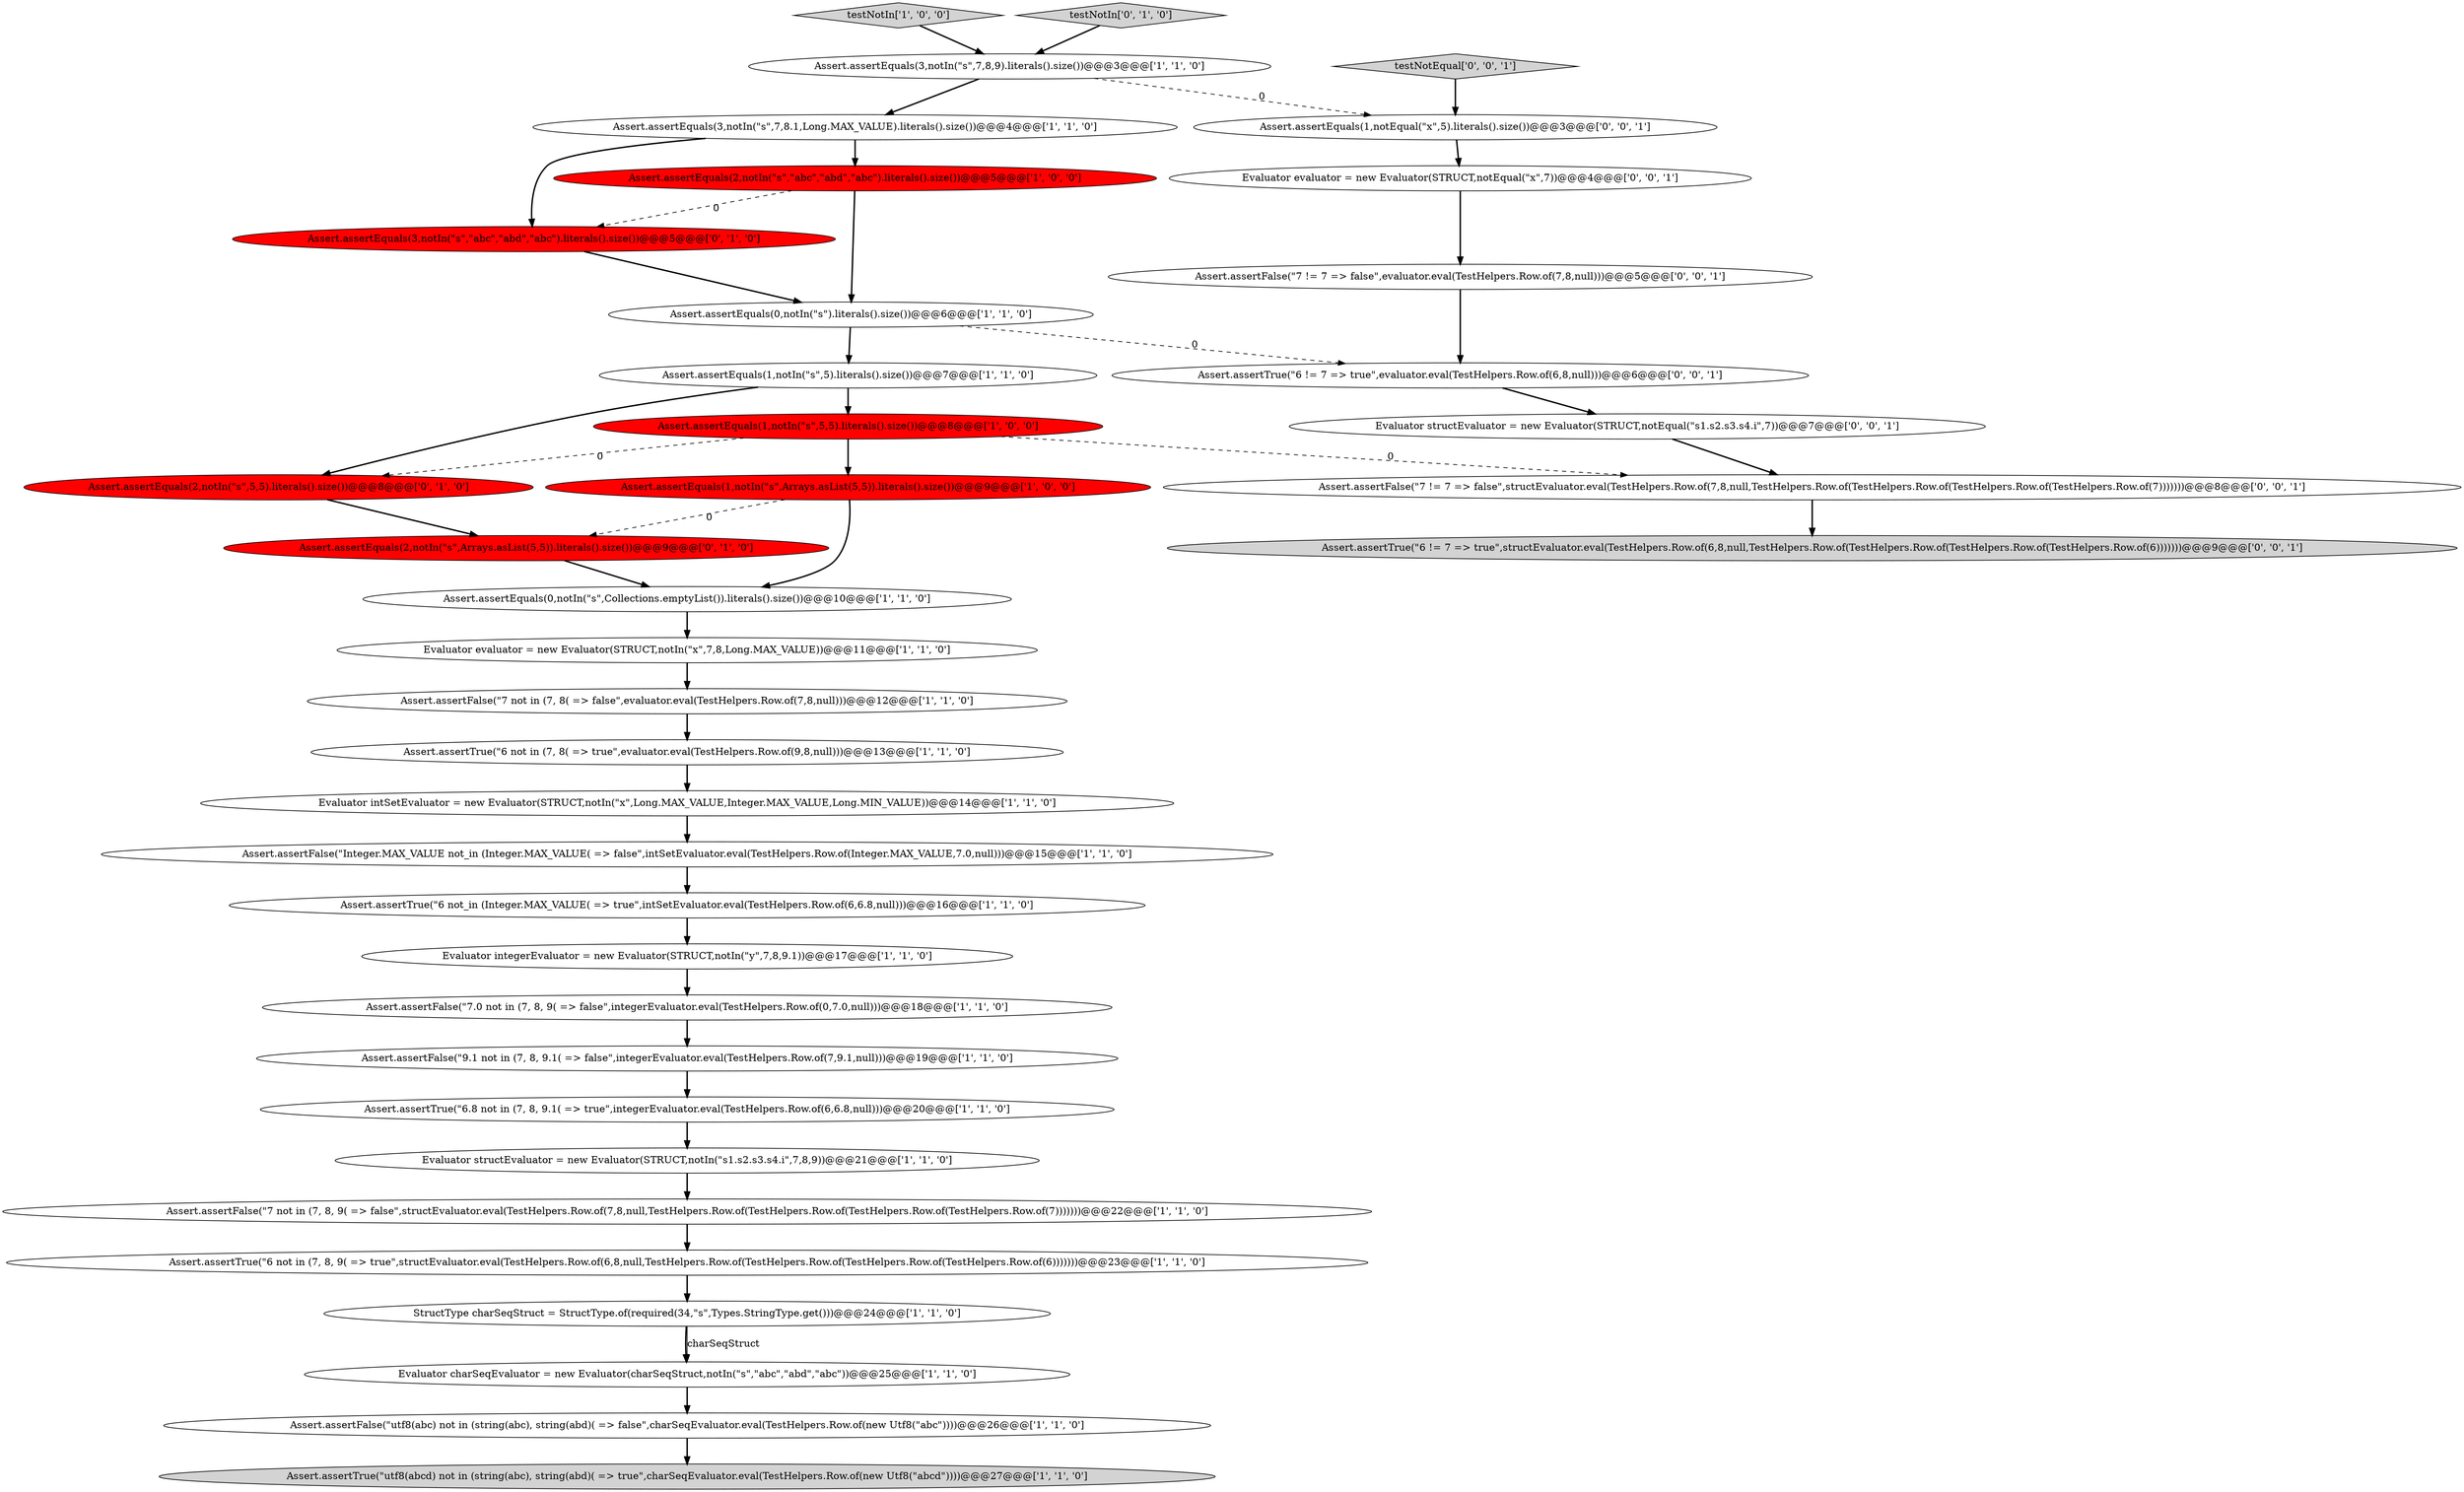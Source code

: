 digraph {
14 [style = filled, label = "Assert.assertTrue(\"6.8 not in (7, 8, 9.1( => true\",integerEvaluator.eval(TestHelpers.Row.of(6,6.8,null)))@@@20@@@['1', '1', '0']", fillcolor = white, shape = ellipse image = "AAA0AAABBB1BBB"];
20 [style = filled, label = "StructType charSeqStruct = StructType.of(required(34,\"s\",Types.StringType.get()))@@@24@@@['1', '1', '0']", fillcolor = white, shape = ellipse image = "AAA0AAABBB1BBB"];
13 [style = filled, label = "Assert.assertEquals(1,notIn(\"s\",5,5).literals().size())@@@8@@@['1', '0', '0']", fillcolor = red, shape = ellipse image = "AAA1AAABBB1BBB"];
36 [style = filled, label = "Assert.assertEquals(1,notEqual(\"x\",5).literals().size())@@@3@@@['0', '0', '1']", fillcolor = white, shape = ellipse image = "AAA0AAABBB3BBB"];
3 [style = filled, label = "Assert.assertEquals(1,notIn(\"s\",5).literals().size())@@@7@@@['1', '1', '0']", fillcolor = white, shape = ellipse image = "AAA0AAABBB1BBB"];
28 [style = filled, label = "Assert.assertEquals(2,notIn(\"s\",5,5).literals().size())@@@8@@@['0', '1', '0']", fillcolor = red, shape = ellipse image = "AAA1AAABBB2BBB"];
22 [style = filled, label = "Evaluator intSetEvaluator = new Evaluator(STRUCT,notIn(\"x\",Long.MAX_VALUE,Integer.MAX_VALUE,Long.MIN_VALUE))@@@14@@@['1', '1', '0']", fillcolor = white, shape = ellipse image = "AAA0AAABBB1BBB"];
2 [style = filled, label = "Evaluator charSeqEvaluator = new Evaluator(charSeqStruct,notIn(\"s\",\"abc\",\"abd\",\"abc\"))@@@25@@@['1', '1', '0']", fillcolor = white, shape = ellipse image = "AAA0AAABBB1BBB"];
15 [style = filled, label = "Evaluator integerEvaluator = new Evaluator(STRUCT,notIn(\"y\",7,8,9.1))@@@17@@@['1', '1', '0']", fillcolor = white, shape = ellipse image = "AAA0AAABBB1BBB"];
23 [style = filled, label = "Evaluator evaluator = new Evaluator(STRUCT,notIn(\"x\",7,8,Long.MAX_VALUE))@@@11@@@['1', '1', '0']", fillcolor = white, shape = ellipse image = "AAA0AAABBB1BBB"];
31 [style = filled, label = "Evaluator evaluator = new Evaluator(STRUCT,notEqual(\"x\",7))@@@4@@@['0', '0', '1']", fillcolor = white, shape = ellipse image = "AAA0AAABBB3BBB"];
12 [style = filled, label = "Assert.assertEquals(0,notIn(\"s\",Collections.emptyList()).literals().size())@@@10@@@['1', '1', '0']", fillcolor = white, shape = ellipse image = "AAA0AAABBB1BBB"];
1 [style = filled, label = "Assert.assertFalse(\"7 not in (7, 8, 9( => false\",structEvaluator.eval(TestHelpers.Row.of(7,8,null,TestHelpers.Row.of(TestHelpers.Row.of(TestHelpers.Row.of(TestHelpers.Row.of(7)))))))@@@22@@@['1', '1', '0']", fillcolor = white, shape = ellipse image = "AAA0AAABBB1BBB"];
9 [style = filled, label = "Assert.assertTrue(\"6 not_in (Integer.MAX_VALUE( => true\",intSetEvaluator.eval(TestHelpers.Row.of(6,6.8,null)))@@@16@@@['1', '1', '0']", fillcolor = white, shape = ellipse image = "AAA0AAABBB1BBB"];
16 [style = filled, label = "Assert.assertFalse(\"7.0 not in (7, 8, 9( => false\",integerEvaluator.eval(TestHelpers.Row.of(0,7.0,null)))@@@18@@@['1', '1', '0']", fillcolor = white, shape = ellipse image = "AAA0AAABBB1BBB"];
18 [style = filled, label = "Assert.assertFalse(\"7 not in (7, 8( => false\",evaluator.eval(TestHelpers.Row.of(7,8,null)))@@@12@@@['1', '1', '0']", fillcolor = white, shape = ellipse image = "AAA0AAABBB1BBB"];
17 [style = filled, label = "Assert.assertEquals(3,notIn(\"s\",7,8,9).literals().size())@@@3@@@['1', '1', '0']", fillcolor = white, shape = ellipse image = "AAA0AAABBB1BBB"];
29 [style = filled, label = "Assert.assertEquals(2,notIn(\"s\",Arrays.asList(5,5)).literals().size())@@@9@@@['0', '1', '0']", fillcolor = red, shape = ellipse image = "AAA1AAABBB2BBB"];
7 [style = filled, label = "testNotIn['1', '0', '0']", fillcolor = lightgray, shape = diamond image = "AAA0AAABBB1BBB"];
19 [style = filled, label = "Assert.assertFalse(\"Integer.MAX_VALUE not_in (Integer.MAX_VALUE( => false\",intSetEvaluator.eval(TestHelpers.Row.of(Integer.MAX_VALUE,7.0,null)))@@@15@@@['1', '1', '0']", fillcolor = white, shape = ellipse image = "AAA0AAABBB1BBB"];
21 [style = filled, label = "Assert.assertFalse(\"utf8(abc) not in (string(abc), string(abd)( => false\",charSeqEvaluator.eval(TestHelpers.Row.of(new Utf8(\"abc\"))))@@@26@@@['1', '1', '0']", fillcolor = white, shape = ellipse image = "AAA0AAABBB1BBB"];
30 [style = filled, label = "Assert.assertFalse(\"7 != 7 => false\",structEvaluator.eval(TestHelpers.Row.of(7,8,null,TestHelpers.Row.of(TestHelpers.Row.of(TestHelpers.Row.of(TestHelpers.Row.of(7)))))))@@@8@@@['0', '0', '1']", fillcolor = white, shape = ellipse image = "AAA0AAABBB3BBB"];
32 [style = filled, label = "Assert.assertFalse(\"7 != 7 => false\",evaluator.eval(TestHelpers.Row.of(7,8,null)))@@@5@@@['0', '0', '1']", fillcolor = white, shape = ellipse image = "AAA0AAABBB3BBB"];
37 [style = filled, label = "Evaluator structEvaluator = new Evaluator(STRUCT,notEqual(\"s1.s2.s3.s4.i\",7))@@@7@@@['0', '0', '1']", fillcolor = white, shape = ellipse image = "AAA0AAABBB3BBB"];
4 [style = filled, label = "Assert.assertTrue(\"utf8(abcd) not in (string(abc), string(abd)( => true\",charSeqEvaluator.eval(TestHelpers.Row.of(new Utf8(\"abcd\"))))@@@27@@@['1', '1', '0']", fillcolor = lightgray, shape = ellipse image = "AAA0AAABBB1BBB"];
25 [style = filled, label = "Evaluator structEvaluator = new Evaluator(STRUCT,notIn(\"s1.s2.s3.s4.i\",7,8,9))@@@21@@@['1', '1', '0']", fillcolor = white, shape = ellipse image = "AAA0AAABBB1BBB"];
0 [style = filled, label = "Assert.assertTrue(\"6 not in (7, 8( => true\",evaluator.eval(TestHelpers.Row.of(9,8,null)))@@@13@@@['1', '1', '0']", fillcolor = white, shape = ellipse image = "AAA0AAABBB1BBB"];
5 [style = filled, label = "Assert.assertEquals(1,notIn(\"s\",Arrays.asList(5,5)).literals().size())@@@9@@@['1', '0', '0']", fillcolor = red, shape = ellipse image = "AAA1AAABBB1BBB"];
6 [style = filled, label = "Assert.assertFalse(\"9.1 not in (7, 8, 9.1( => false\",integerEvaluator.eval(TestHelpers.Row.of(7,9.1,null)))@@@19@@@['1', '1', '0']", fillcolor = white, shape = ellipse image = "AAA0AAABBB1BBB"];
26 [style = filled, label = "Assert.assertEquals(3,notIn(\"s\",\"abc\",\"abd\",\"abc\").literals().size())@@@5@@@['0', '1', '0']", fillcolor = red, shape = ellipse image = "AAA1AAABBB2BBB"];
24 [style = filled, label = "Assert.assertTrue(\"6 not in (7, 8, 9( => true\",structEvaluator.eval(TestHelpers.Row.of(6,8,null,TestHelpers.Row.of(TestHelpers.Row.of(TestHelpers.Row.of(TestHelpers.Row.of(6)))))))@@@23@@@['1', '1', '0']", fillcolor = white, shape = ellipse image = "AAA0AAABBB1BBB"];
34 [style = filled, label = "Assert.assertTrue(\"6 != 7 => true\",structEvaluator.eval(TestHelpers.Row.of(6,8,null,TestHelpers.Row.of(TestHelpers.Row.of(TestHelpers.Row.of(TestHelpers.Row.of(6)))))))@@@9@@@['0', '0', '1']", fillcolor = lightgray, shape = ellipse image = "AAA0AAABBB3BBB"];
33 [style = filled, label = "testNotEqual['0', '0', '1']", fillcolor = lightgray, shape = diamond image = "AAA0AAABBB3BBB"];
35 [style = filled, label = "Assert.assertTrue(\"6 != 7 => true\",evaluator.eval(TestHelpers.Row.of(6,8,null)))@@@6@@@['0', '0', '1']", fillcolor = white, shape = ellipse image = "AAA0AAABBB3BBB"];
11 [style = filled, label = "Assert.assertEquals(3,notIn(\"s\",7,8.1,Long.MAX_VALUE).literals().size())@@@4@@@['1', '1', '0']", fillcolor = white, shape = ellipse image = "AAA0AAABBB1BBB"];
8 [style = filled, label = "Assert.assertEquals(0,notIn(\"s\").literals().size())@@@6@@@['1', '1', '0']", fillcolor = white, shape = ellipse image = "AAA0AAABBB1BBB"];
10 [style = filled, label = "Assert.assertEquals(2,notIn(\"s\",\"abc\",\"abd\",\"abc\").literals().size())@@@5@@@['1', '0', '0']", fillcolor = red, shape = ellipse image = "AAA1AAABBB1BBB"];
27 [style = filled, label = "testNotIn['0', '1', '0']", fillcolor = lightgray, shape = diamond image = "AAA0AAABBB2BBB"];
28->29 [style = bold, label=""];
32->35 [style = bold, label=""];
14->25 [style = bold, label=""];
25->1 [style = bold, label=""];
7->17 [style = bold, label=""];
22->19 [style = bold, label=""];
31->32 [style = bold, label=""];
16->6 [style = bold, label=""];
37->30 [style = bold, label=""];
36->31 [style = bold, label=""];
8->3 [style = bold, label=""];
8->35 [style = dashed, label="0"];
26->8 [style = bold, label=""];
30->34 [style = bold, label=""];
5->29 [style = dashed, label="0"];
15->16 [style = bold, label=""];
20->2 [style = bold, label=""];
24->20 [style = bold, label=""];
6->14 [style = bold, label=""];
13->28 [style = dashed, label="0"];
3->28 [style = bold, label=""];
29->12 [style = bold, label=""];
10->26 [style = dashed, label="0"];
10->8 [style = bold, label=""];
5->12 [style = bold, label=""];
19->9 [style = bold, label=""];
35->37 [style = bold, label=""];
11->10 [style = bold, label=""];
9->15 [style = bold, label=""];
1->24 [style = bold, label=""];
2->21 [style = bold, label=""];
0->22 [style = bold, label=""];
33->36 [style = bold, label=""];
20->2 [style = solid, label="charSeqStruct"];
27->17 [style = bold, label=""];
13->5 [style = bold, label=""];
3->13 [style = bold, label=""];
12->23 [style = bold, label=""];
17->36 [style = dashed, label="0"];
13->30 [style = dashed, label="0"];
23->18 [style = bold, label=""];
18->0 [style = bold, label=""];
11->26 [style = bold, label=""];
21->4 [style = bold, label=""];
17->11 [style = bold, label=""];
}
